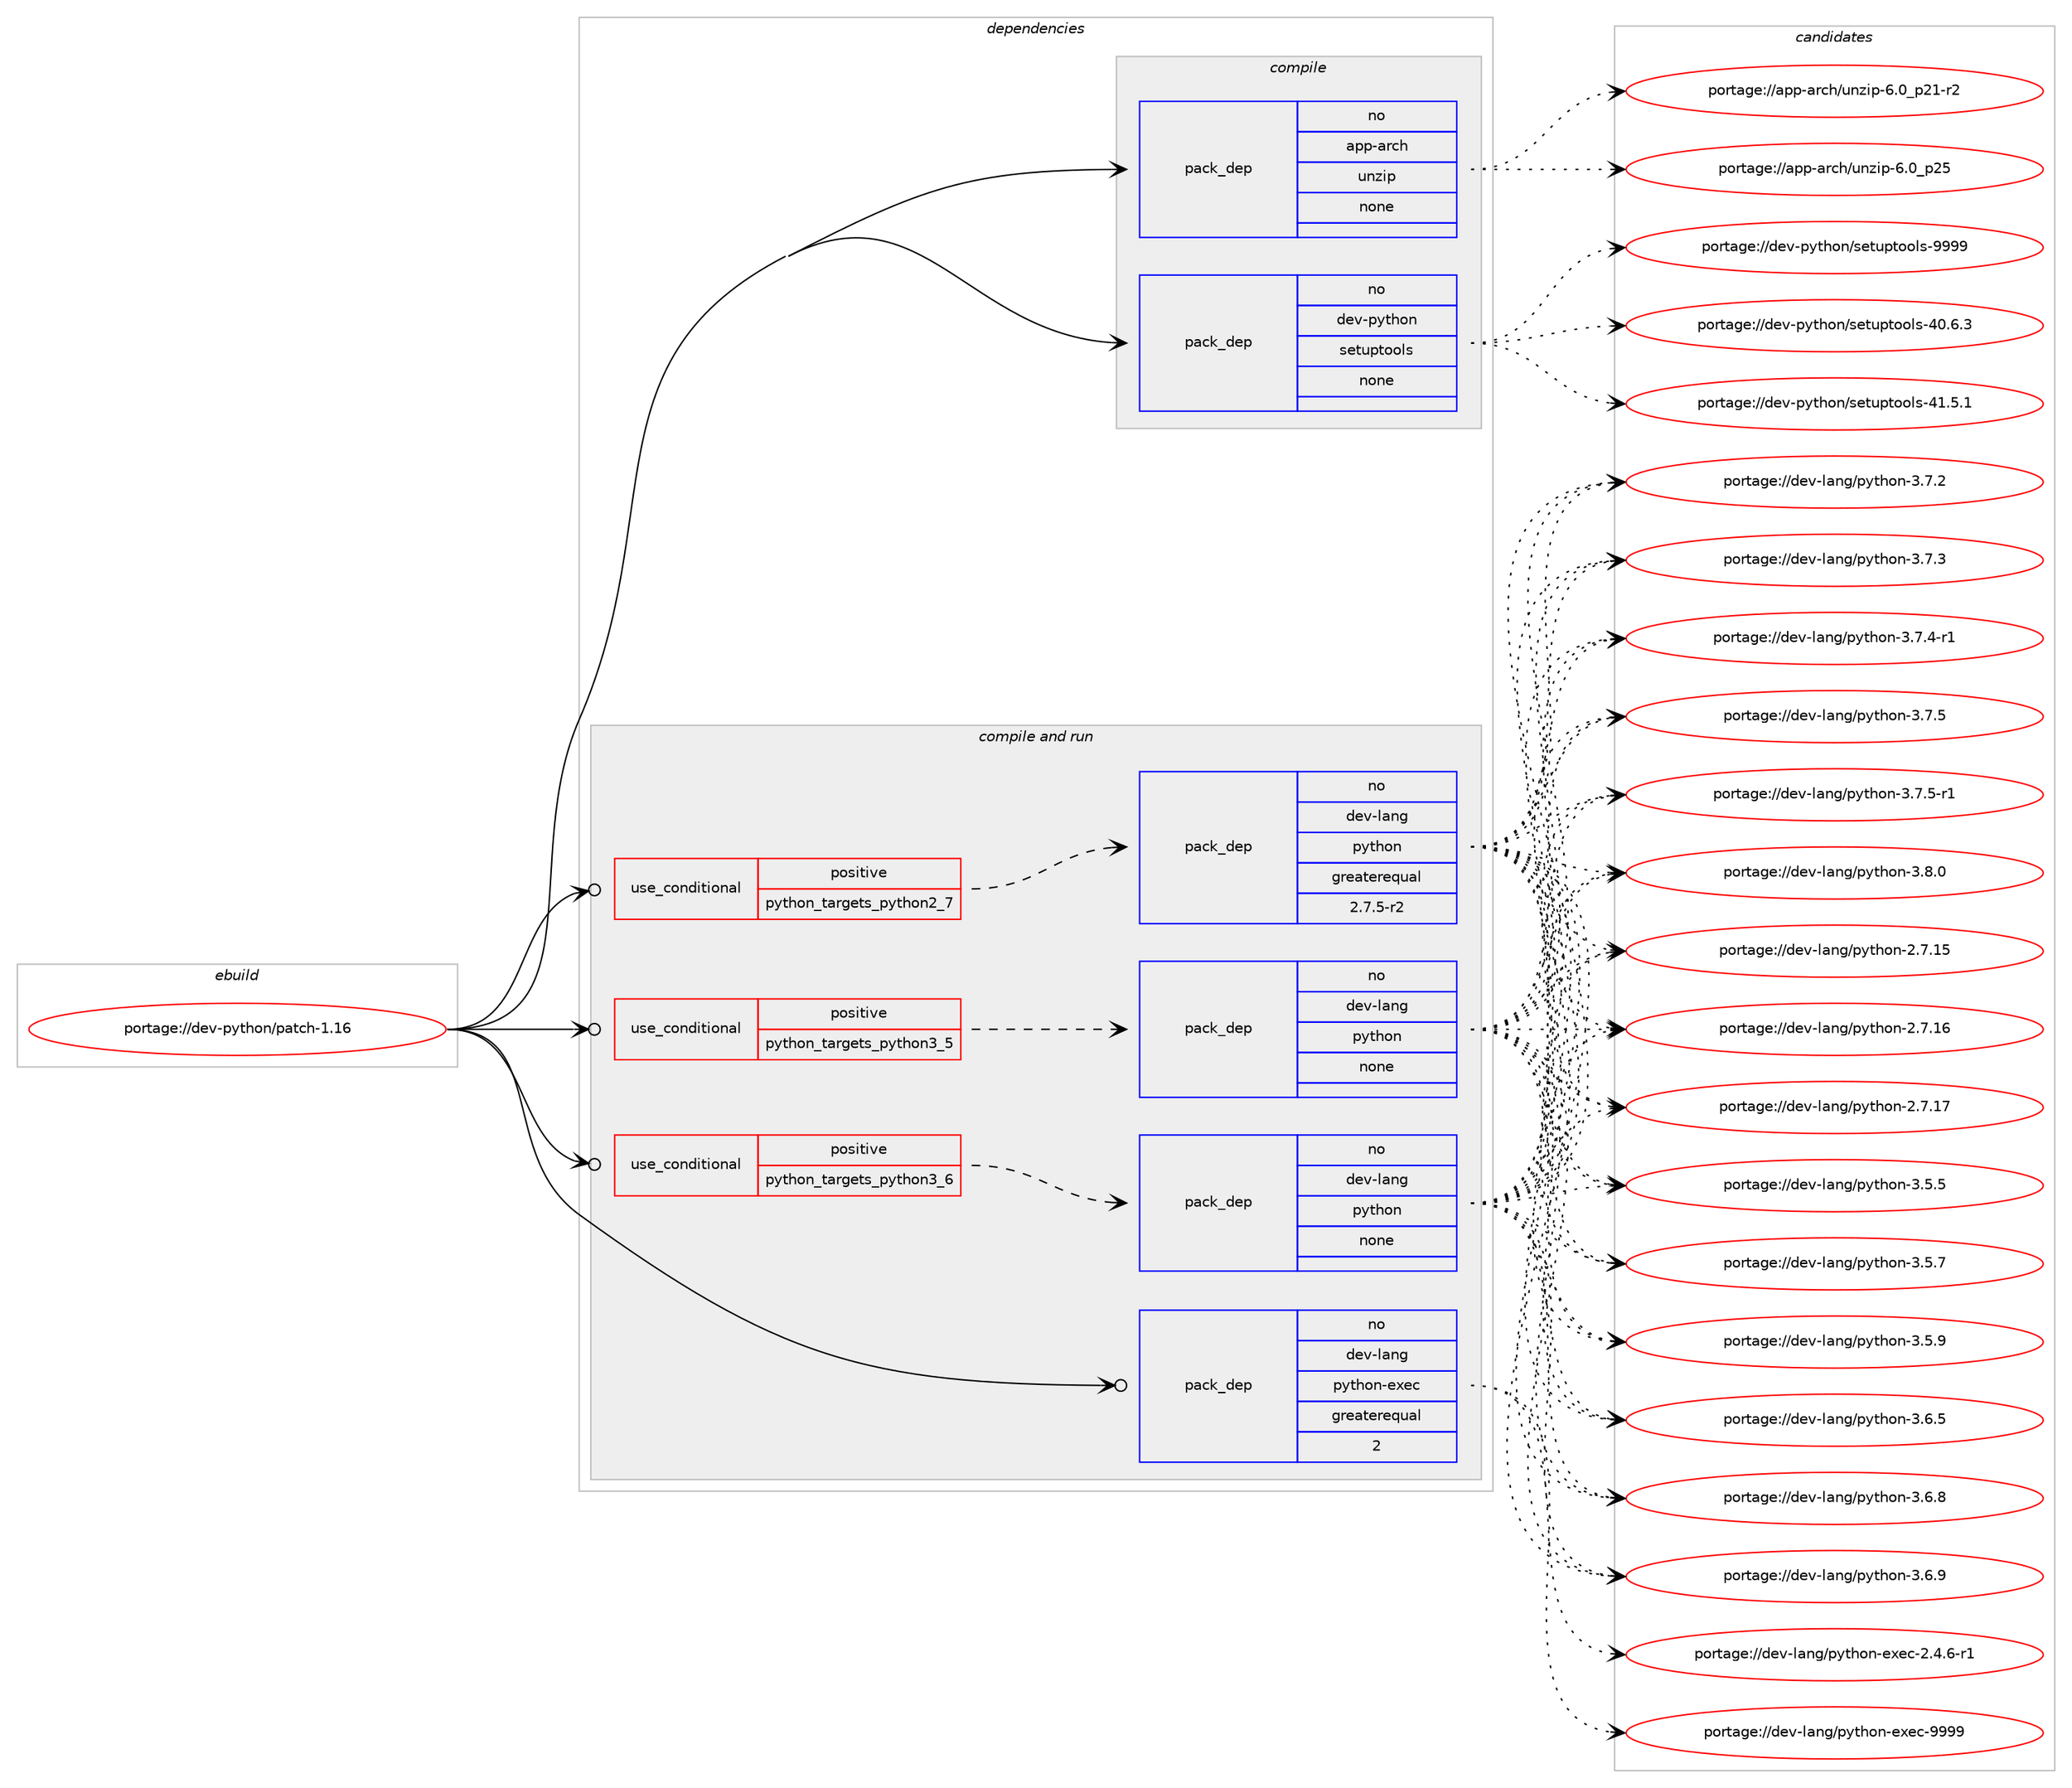 digraph prolog {

# *************
# Graph options
# *************

newrank=true;
concentrate=true;
compound=true;
graph [rankdir=LR,fontname=Helvetica,fontsize=10,ranksep=1.5];#, ranksep=2.5, nodesep=0.2];
edge  [arrowhead=vee];
node  [fontname=Helvetica,fontsize=10];

# **********
# The ebuild
# **********

subgraph cluster_leftcol {
color=gray;
rank=same;
label=<<i>ebuild</i>>;
id [label="portage://dev-python/patch-1.16", color=red, width=4, href="../dev-python/patch-1.16.svg"];
}

# ****************
# The dependencies
# ****************

subgraph cluster_midcol {
color=gray;
label=<<i>dependencies</i>>;
subgraph cluster_compile {
fillcolor="#eeeeee";
style=filled;
label=<<i>compile</i>>;
subgraph pack119076 {
dependency155879 [label=<<TABLE BORDER="0" CELLBORDER="1" CELLSPACING="0" CELLPADDING="4" WIDTH="220"><TR><TD ROWSPAN="6" CELLPADDING="30">pack_dep</TD></TR><TR><TD WIDTH="110">no</TD></TR><TR><TD>app-arch</TD></TR><TR><TD>unzip</TD></TR><TR><TD>none</TD></TR><TR><TD></TD></TR></TABLE>>, shape=none, color=blue];
}
id:e -> dependency155879:w [weight=20,style="solid",arrowhead="vee"];
subgraph pack119077 {
dependency155880 [label=<<TABLE BORDER="0" CELLBORDER="1" CELLSPACING="0" CELLPADDING="4" WIDTH="220"><TR><TD ROWSPAN="6" CELLPADDING="30">pack_dep</TD></TR><TR><TD WIDTH="110">no</TD></TR><TR><TD>dev-python</TD></TR><TR><TD>setuptools</TD></TR><TR><TD>none</TD></TR><TR><TD></TD></TR></TABLE>>, shape=none, color=blue];
}
id:e -> dependency155880:w [weight=20,style="solid",arrowhead="vee"];
}
subgraph cluster_compileandrun {
fillcolor="#eeeeee";
style=filled;
label=<<i>compile and run</i>>;
subgraph cond33442 {
dependency155881 [label=<<TABLE BORDER="0" CELLBORDER="1" CELLSPACING="0" CELLPADDING="4"><TR><TD ROWSPAN="3" CELLPADDING="10">use_conditional</TD></TR><TR><TD>positive</TD></TR><TR><TD>python_targets_python2_7</TD></TR></TABLE>>, shape=none, color=red];
subgraph pack119078 {
dependency155882 [label=<<TABLE BORDER="0" CELLBORDER="1" CELLSPACING="0" CELLPADDING="4" WIDTH="220"><TR><TD ROWSPAN="6" CELLPADDING="30">pack_dep</TD></TR><TR><TD WIDTH="110">no</TD></TR><TR><TD>dev-lang</TD></TR><TR><TD>python</TD></TR><TR><TD>greaterequal</TD></TR><TR><TD>2.7.5-r2</TD></TR></TABLE>>, shape=none, color=blue];
}
dependency155881:e -> dependency155882:w [weight=20,style="dashed",arrowhead="vee"];
}
id:e -> dependency155881:w [weight=20,style="solid",arrowhead="odotvee"];
subgraph cond33443 {
dependency155883 [label=<<TABLE BORDER="0" CELLBORDER="1" CELLSPACING="0" CELLPADDING="4"><TR><TD ROWSPAN="3" CELLPADDING="10">use_conditional</TD></TR><TR><TD>positive</TD></TR><TR><TD>python_targets_python3_5</TD></TR></TABLE>>, shape=none, color=red];
subgraph pack119079 {
dependency155884 [label=<<TABLE BORDER="0" CELLBORDER="1" CELLSPACING="0" CELLPADDING="4" WIDTH="220"><TR><TD ROWSPAN="6" CELLPADDING="30">pack_dep</TD></TR><TR><TD WIDTH="110">no</TD></TR><TR><TD>dev-lang</TD></TR><TR><TD>python</TD></TR><TR><TD>none</TD></TR><TR><TD></TD></TR></TABLE>>, shape=none, color=blue];
}
dependency155883:e -> dependency155884:w [weight=20,style="dashed",arrowhead="vee"];
}
id:e -> dependency155883:w [weight=20,style="solid",arrowhead="odotvee"];
subgraph cond33444 {
dependency155885 [label=<<TABLE BORDER="0" CELLBORDER="1" CELLSPACING="0" CELLPADDING="4"><TR><TD ROWSPAN="3" CELLPADDING="10">use_conditional</TD></TR><TR><TD>positive</TD></TR><TR><TD>python_targets_python3_6</TD></TR></TABLE>>, shape=none, color=red];
subgraph pack119080 {
dependency155886 [label=<<TABLE BORDER="0" CELLBORDER="1" CELLSPACING="0" CELLPADDING="4" WIDTH="220"><TR><TD ROWSPAN="6" CELLPADDING="30">pack_dep</TD></TR><TR><TD WIDTH="110">no</TD></TR><TR><TD>dev-lang</TD></TR><TR><TD>python</TD></TR><TR><TD>none</TD></TR><TR><TD></TD></TR></TABLE>>, shape=none, color=blue];
}
dependency155885:e -> dependency155886:w [weight=20,style="dashed",arrowhead="vee"];
}
id:e -> dependency155885:w [weight=20,style="solid",arrowhead="odotvee"];
subgraph pack119081 {
dependency155887 [label=<<TABLE BORDER="0" CELLBORDER="1" CELLSPACING="0" CELLPADDING="4" WIDTH="220"><TR><TD ROWSPAN="6" CELLPADDING="30">pack_dep</TD></TR><TR><TD WIDTH="110">no</TD></TR><TR><TD>dev-lang</TD></TR><TR><TD>python-exec</TD></TR><TR><TD>greaterequal</TD></TR><TR><TD>2</TD></TR></TABLE>>, shape=none, color=blue];
}
id:e -> dependency155887:w [weight=20,style="solid",arrowhead="odotvee"];
}
subgraph cluster_run {
fillcolor="#eeeeee";
style=filled;
label=<<i>run</i>>;
}
}

# **************
# The candidates
# **************

subgraph cluster_choices {
rank=same;
color=gray;
label=<<i>candidates</i>>;

subgraph choice119076 {
color=black;
nodesep=1;
choiceportage9711211245971149910447117110122105112455446489511250494511450 [label="portage://app-arch/unzip-6.0_p21-r2", color=red, width=4,href="../app-arch/unzip-6.0_p21-r2.svg"];
choiceportage971121124597114991044711711012210511245544648951125053 [label="portage://app-arch/unzip-6.0_p25", color=red, width=4,href="../app-arch/unzip-6.0_p25.svg"];
dependency155879:e -> choiceportage9711211245971149910447117110122105112455446489511250494511450:w [style=dotted,weight="100"];
dependency155879:e -> choiceportage971121124597114991044711711012210511245544648951125053:w [style=dotted,weight="100"];
}
subgraph choice119077 {
color=black;
nodesep=1;
choiceportage100101118451121211161041111104711510111611711211611111110811545524846544651 [label="portage://dev-python/setuptools-40.6.3", color=red, width=4,href="../dev-python/setuptools-40.6.3.svg"];
choiceportage100101118451121211161041111104711510111611711211611111110811545524946534649 [label="portage://dev-python/setuptools-41.5.1", color=red, width=4,href="../dev-python/setuptools-41.5.1.svg"];
choiceportage10010111845112121116104111110471151011161171121161111111081154557575757 [label="portage://dev-python/setuptools-9999", color=red, width=4,href="../dev-python/setuptools-9999.svg"];
dependency155880:e -> choiceportage100101118451121211161041111104711510111611711211611111110811545524846544651:w [style=dotted,weight="100"];
dependency155880:e -> choiceportage100101118451121211161041111104711510111611711211611111110811545524946534649:w [style=dotted,weight="100"];
dependency155880:e -> choiceportage10010111845112121116104111110471151011161171121161111111081154557575757:w [style=dotted,weight="100"];
}
subgraph choice119078 {
color=black;
nodesep=1;
choiceportage10010111845108971101034711212111610411111045504655464953 [label="portage://dev-lang/python-2.7.15", color=red, width=4,href="../dev-lang/python-2.7.15.svg"];
choiceportage10010111845108971101034711212111610411111045504655464954 [label="portage://dev-lang/python-2.7.16", color=red, width=4,href="../dev-lang/python-2.7.16.svg"];
choiceportage10010111845108971101034711212111610411111045504655464955 [label="portage://dev-lang/python-2.7.17", color=red, width=4,href="../dev-lang/python-2.7.17.svg"];
choiceportage100101118451089711010347112121116104111110455146534653 [label="portage://dev-lang/python-3.5.5", color=red, width=4,href="../dev-lang/python-3.5.5.svg"];
choiceportage100101118451089711010347112121116104111110455146534655 [label="portage://dev-lang/python-3.5.7", color=red, width=4,href="../dev-lang/python-3.5.7.svg"];
choiceportage100101118451089711010347112121116104111110455146534657 [label="portage://dev-lang/python-3.5.9", color=red, width=4,href="../dev-lang/python-3.5.9.svg"];
choiceportage100101118451089711010347112121116104111110455146544653 [label="portage://dev-lang/python-3.6.5", color=red, width=4,href="../dev-lang/python-3.6.5.svg"];
choiceportage100101118451089711010347112121116104111110455146544656 [label="portage://dev-lang/python-3.6.8", color=red, width=4,href="../dev-lang/python-3.6.8.svg"];
choiceportage100101118451089711010347112121116104111110455146544657 [label="portage://dev-lang/python-3.6.9", color=red, width=4,href="../dev-lang/python-3.6.9.svg"];
choiceportage100101118451089711010347112121116104111110455146554650 [label="portage://dev-lang/python-3.7.2", color=red, width=4,href="../dev-lang/python-3.7.2.svg"];
choiceportage100101118451089711010347112121116104111110455146554651 [label="portage://dev-lang/python-3.7.3", color=red, width=4,href="../dev-lang/python-3.7.3.svg"];
choiceportage1001011184510897110103471121211161041111104551465546524511449 [label="portage://dev-lang/python-3.7.4-r1", color=red, width=4,href="../dev-lang/python-3.7.4-r1.svg"];
choiceportage100101118451089711010347112121116104111110455146554653 [label="portage://dev-lang/python-3.7.5", color=red, width=4,href="../dev-lang/python-3.7.5.svg"];
choiceportage1001011184510897110103471121211161041111104551465546534511449 [label="portage://dev-lang/python-3.7.5-r1", color=red, width=4,href="../dev-lang/python-3.7.5-r1.svg"];
choiceportage100101118451089711010347112121116104111110455146564648 [label="portage://dev-lang/python-3.8.0", color=red, width=4,href="../dev-lang/python-3.8.0.svg"];
dependency155882:e -> choiceportage10010111845108971101034711212111610411111045504655464953:w [style=dotted,weight="100"];
dependency155882:e -> choiceportage10010111845108971101034711212111610411111045504655464954:w [style=dotted,weight="100"];
dependency155882:e -> choiceportage10010111845108971101034711212111610411111045504655464955:w [style=dotted,weight="100"];
dependency155882:e -> choiceportage100101118451089711010347112121116104111110455146534653:w [style=dotted,weight="100"];
dependency155882:e -> choiceportage100101118451089711010347112121116104111110455146534655:w [style=dotted,weight="100"];
dependency155882:e -> choiceportage100101118451089711010347112121116104111110455146534657:w [style=dotted,weight="100"];
dependency155882:e -> choiceportage100101118451089711010347112121116104111110455146544653:w [style=dotted,weight="100"];
dependency155882:e -> choiceportage100101118451089711010347112121116104111110455146544656:w [style=dotted,weight="100"];
dependency155882:e -> choiceportage100101118451089711010347112121116104111110455146544657:w [style=dotted,weight="100"];
dependency155882:e -> choiceportage100101118451089711010347112121116104111110455146554650:w [style=dotted,weight="100"];
dependency155882:e -> choiceportage100101118451089711010347112121116104111110455146554651:w [style=dotted,weight="100"];
dependency155882:e -> choiceportage1001011184510897110103471121211161041111104551465546524511449:w [style=dotted,weight="100"];
dependency155882:e -> choiceportage100101118451089711010347112121116104111110455146554653:w [style=dotted,weight="100"];
dependency155882:e -> choiceportage1001011184510897110103471121211161041111104551465546534511449:w [style=dotted,weight="100"];
dependency155882:e -> choiceportage100101118451089711010347112121116104111110455146564648:w [style=dotted,weight="100"];
}
subgraph choice119079 {
color=black;
nodesep=1;
choiceportage10010111845108971101034711212111610411111045504655464953 [label="portage://dev-lang/python-2.7.15", color=red, width=4,href="../dev-lang/python-2.7.15.svg"];
choiceportage10010111845108971101034711212111610411111045504655464954 [label="portage://dev-lang/python-2.7.16", color=red, width=4,href="../dev-lang/python-2.7.16.svg"];
choiceportage10010111845108971101034711212111610411111045504655464955 [label="portage://dev-lang/python-2.7.17", color=red, width=4,href="../dev-lang/python-2.7.17.svg"];
choiceportage100101118451089711010347112121116104111110455146534653 [label="portage://dev-lang/python-3.5.5", color=red, width=4,href="../dev-lang/python-3.5.5.svg"];
choiceportage100101118451089711010347112121116104111110455146534655 [label="portage://dev-lang/python-3.5.7", color=red, width=4,href="../dev-lang/python-3.5.7.svg"];
choiceportage100101118451089711010347112121116104111110455146534657 [label="portage://dev-lang/python-3.5.9", color=red, width=4,href="../dev-lang/python-3.5.9.svg"];
choiceportage100101118451089711010347112121116104111110455146544653 [label="portage://dev-lang/python-3.6.5", color=red, width=4,href="../dev-lang/python-3.6.5.svg"];
choiceportage100101118451089711010347112121116104111110455146544656 [label="portage://dev-lang/python-3.6.8", color=red, width=4,href="../dev-lang/python-3.6.8.svg"];
choiceportage100101118451089711010347112121116104111110455146544657 [label="portage://dev-lang/python-3.6.9", color=red, width=4,href="../dev-lang/python-3.6.9.svg"];
choiceportage100101118451089711010347112121116104111110455146554650 [label="portage://dev-lang/python-3.7.2", color=red, width=4,href="../dev-lang/python-3.7.2.svg"];
choiceportage100101118451089711010347112121116104111110455146554651 [label="portage://dev-lang/python-3.7.3", color=red, width=4,href="../dev-lang/python-3.7.3.svg"];
choiceportage1001011184510897110103471121211161041111104551465546524511449 [label="portage://dev-lang/python-3.7.4-r1", color=red, width=4,href="../dev-lang/python-3.7.4-r1.svg"];
choiceportage100101118451089711010347112121116104111110455146554653 [label="portage://dev-lang/python-3.7.5", color=red, width=4,href="../dev-lang/python-3.7.5.svg"];
choiceportage1001011184510897110103471121211161041111104551465546534511449 [label="portage://dev-lang/python-3.7.5-r1", color=red, width=4,href="../dev-lang/python-3.7.5-r1.svg"];
choiceportage100101118451089711010347112121116104111110455146564648 [label="portage://dev-lang/python-3.8.0", color=red, width=4,href="../dev-lang/python-3.8.0.svg"];
dependency155884:e -> choiceportage10010111845108971101034711212111610411111045504655464953:w [style=dotted,weight="100"];
dependency155884:e -> choiceportage10010111845108971101034711212111610411111045504655464954:w [style=dotted,weight="100"];
dependency155884:e -> choiceportage10010111845108971101034711212111610411111045504655464955:w [style=dotted,weight="100"];
dependency155884:e -> choiceportage100101118451089711010347112121116104111110455146534653:w [style=dotted,weight="100"];
dependency155884:e -> choiceportage100101118451089711010347112121116104111110455146534655:w [style=dotted,weight="100"];
dependency155884:e -> choiceportage100101118451089711010347112121116104111110455146534657:w [style=dotted,weight="100"];
dependency155884:e -> choiceportage100101118451089711010347112121116104111110455146544653:w [style=dotted,weight="100"];
dependency155884:e -> choiceportage100101118451089711010347112121116104111110455146544656:w [style=dotted,weight="100"];
dependency155884:e -> choiceportage100101118451089711010347112121116104111110455146544657:w [style=dotted,weight="100"];
dependency155884:e -> choiceportage100101118451089711010347112121116104111110455146554650:w [style=dotted,weight="100"];
dependency155884:e -> choiceportage100101118451089711010347112121116104111110455146554651:w [style=dotted,weight="100"];
dependency155884:e -> choiceportage1001011184510897110103471121211161041111104551465546524511449:w [style=dotted,weight="100"];
dependency155884:e -> choiceportage100101118451089711010347112121116104111110455146554653:w [style=dotted,weight="100"];
dependency155884:e -> choiceportage1001011184510897110103471121211161041111104551465546534511449:w [style=dotted,weight="100"];
dependency155884:e -> choiceportage100101118451089711010347112121116104111110455146564648:w [style=dotted,weight="100"];
}
subgraph choice119080 {
color=black;
nodesep=1;
choiceportage10010111845108971101034711212111610411111045504655464953 [label="portage://dev-lang/python-2.7.15", color=red, width=4,href="../dev-lang/python-2.7.15.svg"];
choiceportage10010111845108971101034711212111610411111045504655464954 [label="portage://dev-lang/python-2.7.16", color=red, width=4,href="../dev-lang/python-2.7.16.svg"];
choiceportage10010111845108971101034711212111610411111045504655464955 [label="portage://dev-lang/python-2.7.17", color=red, width=4,href="../dev-lang/python-2.7.17.svg"];
choiceportage100101118451089711010347112121116104111110455146534653 [label="portage://dev-lang/python-3.5.5", color=red, width=4,href="../dev-lang/python-3.5.5.svg"];
choiceportage100101118451089711010347112121116104111110455146534655 [label="portage://dev-lang/python-3.5.7", color=red, width=4,href="../dev-lang/python-3.5.7.svg"];
choiceportage100101118451089711010347112121116104111110455146534657 [label="portage://dev-lang/python-3.5.9", color=red, width=4,href="../dev-lang/python-3.5.9.svg"];
choiceportage100101118451089711010347112121116104111110455146544653 [label="portage://dev-lang/python-3.6.5", color=red, width=4,href="../dev-lang/python-3.6.5.svg"];
choiceportage100101118451089711010347112121116104111110455146544656 [label="portage://dev-lang/python-3.6.8", color=red, width=4,href="../dev-lang/python-3.6.8.svg"];
choiceportage100101118451089711010347112121116104111110455146544657 [label="portage://dev-lang/python-3.6.9", color=red, width=4,href="../dev-lang/python-3.6.9.svg"];
choiceportage100101118451089711010347112121116104111110455146554650 [label="portage://dev-lang/python-3.7.2", color=red, width=4,href="../dev-lang/python-3.7.2.svg"];
choiceportage100101118451089711010347112121116104111110455146554651 [label="portage://dev-lang/python-3.7.3", color=red, width=4,href="../dev-lang/python-3.7.3.svg"];
choiceportage1001011184510897110103471121211161041111104551465546524511449 [label="portage://dev-lang/python-3.7.4-r1", color=red, width=4,href="../dev-lang/python-3.7.4-r1.svg"];
choiceportage100101118451089711010347112121116104111110455146554653 [label="portage://dev-lang/python-3.7.5", color=red, width=4,href="../dev-lang/python-3.7.5.svg"];
choiceportage1001011184510897110103471121211161041111104551465546534511449 [label="portage://dev-lang/python-3.7.5-r1", color=red, width=4,href="../dev-lang/python-3.7.5-r1.svg"];
choiceportage100101118451089711010347112121116104111110455146564648 [label="portage://dev-lang/python-3.8.0", color=red, width=4,href="../dev-lang/python-3.8.0.svg"];
dependency155886:e -> choiceportage10010111845108971101034711212111610411111045504655464953:w [style=dotted,weight="100"];
dependency155886:e -> choiceportage10010111845108971101034711212111610411111045504655464954:w [style=dotted,weight="100"];
dependency155886:e -> choiceportage10010111845108971101034711212111610411111045504655464955:w [style=dotted,weight="100"];
dependency155886:e -> choiceportage100101118451089711010347112121116104111110455146534653:w [style=dotted,weight="100"];
dependency155886:e -> choiceportage100101118451089711010347112121116104111110455146534655:w [style=dotted,weight="100"];
dependency155886:e -> choiceportage100101118451089711010347112121116104111110455146534657:w [style=dotted,weight="100"];
dependency155886:e -> choiceportage100101118451089711010347112121116104111110455146544653:w [style=dotted,weight="100"];
dependency155886:e -> choiceportage100101118451089711010347112121116104111110455146544656:w [style=dotted,weight="100"];
dependency155886:e -> choiceportage100101118451089711010347112121116104111110455146544657:w [style=dotted,weight="100"];
dependency155886:e -> choiceportage100101118451089711010347112121116104111110455146554650:w [style=dotted,weight="100"];
dependency155886:e -> choiceportage100101118451089711010347112121116104111110455146554651:w [style=dotted,weight="100"];
dependency155886:e -> choiceportage1001011184510897110103471121211161041111104551465546524511449:w [style=dotted,weight="100"];
dependency155886:e -> choiceportage100101118451089711010347112121116104111110455146554653:w [style=dotted,weight="100"];
dependency155886:e -> choiceportage1001011184510897110103471121211161041111104551465546534511449:w [style=dotted,weight="100"];
dependency155886:e -> choiceportage100101118451089711010347112121116104111110455146564648:w [style=dotted,weight="100"];
}
subgraph choice119081 {
color=black;
nodesep=1;
choiceportage10010111845108971101034711212111610411111045101120101994550465246544511449 [label="portage://dev-lang/python-exec-2.4.6-r1", color=red, width=4,href="../dev-lang/python-exec-2.4.6-r1.svg"];
choiceportage10010111845108971101034711212111610411111045101120101994557575757 [label="portage://dev-lang/python-exec-9999", color=red, width=4,href="../dev-lang/python-exec-9999.svg"];
dependency155887:e -> choiceportage10010111845108971101034711212111610411111045101120101994550465246544511449:w [style=dotted,weight="100"];
dependency155887:e -> choiceportage10010111845108971101034711212111610411111045101120101994557575757:w [style=dotted,weight="100"];
}
}

}
